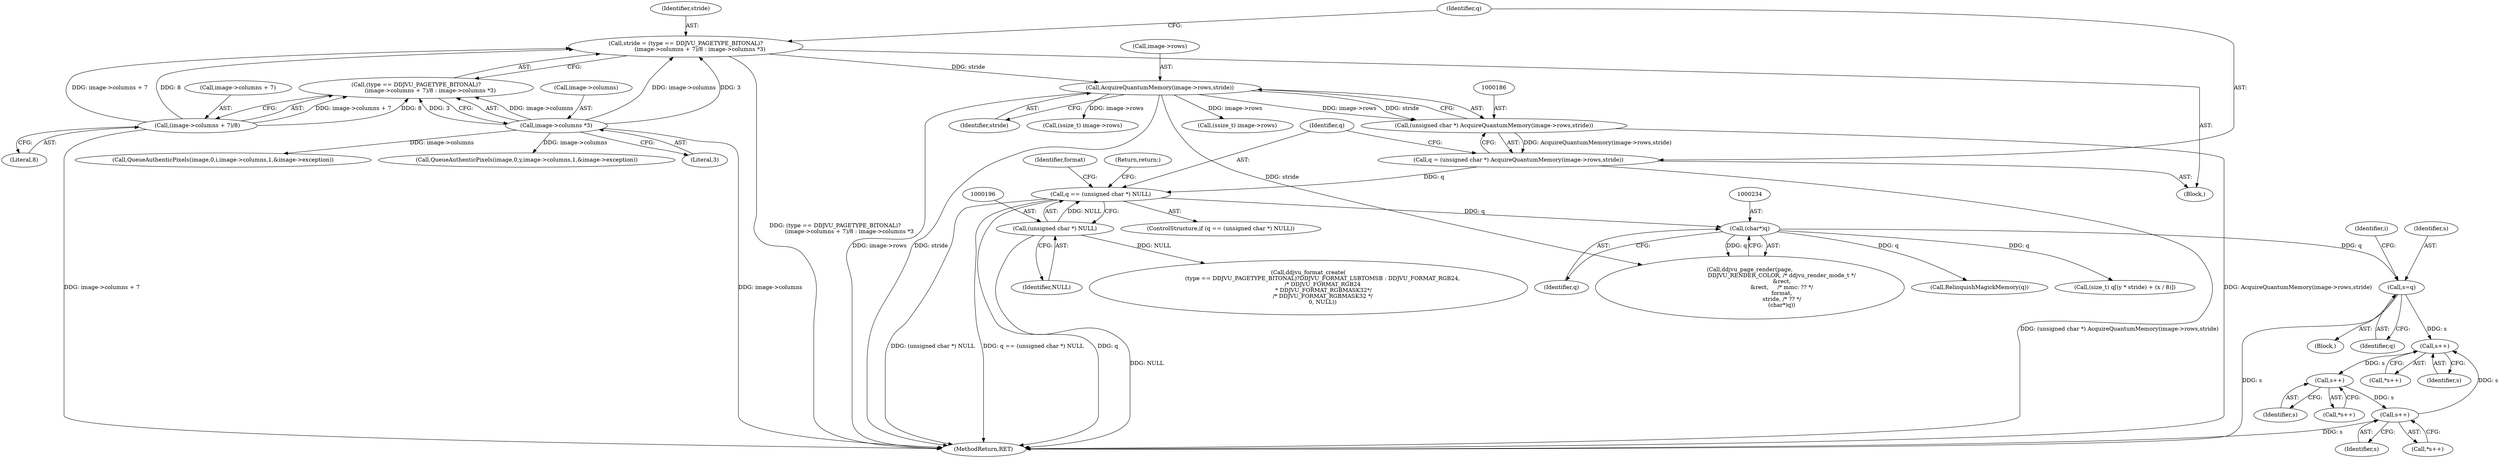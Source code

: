digraph "0_ImageMagick_f6e9d0d9955e85bdd7540b251cd50d598dacc5e6_12@pointer" {
"1000386" [label="(Call,s=q)"];
"1000233" [label="(Call,(char*)q)"];
"1000193" [label="(Call,q == (unsigned char *) NULL)"];
"1000183" [label="(Call,q = (unsigned char *) AcquireQuantumMemory(image->rows,stride))"];
"1000185" [label="(Call,(unsigned char *) AcquireQuantumMemory(image->rows,stride))"];
"1000187" [label="(Call,AcquireQuantumMemory(image->rows,stride))"];
"1000165" [label="(Call,stride = (type == DDJVU_PAGETYPE_BITONAL)?\n                (image->columns + 7)/8 : image->columns *3)"];
"1000171" [label="(Call,(image->columns + 7)/8)"];
"1000178" [label="(Call,image->columns *3)"];
"1000195" [label="(Call,(unsigned char *) NULL)"];
"1000451" [label="(Call,s++)"];
"1000457" [label="(Call,s++)"];
"1000463" [label="(Call,s++)"];
"1000391" [label="(Identifier,i)"];
"1000183" [label="(Call,q = (unsigned char *) AcquireQuantumMemory(image->rows,stride))"];
"1000193" [label="(Call,q == (unsigned char *) NULL)"];
"1000451" [label="(Call,s++)"];
"1000197" [label="(Identifier,NULL)"];
"1000167" [label="(Call,(type == DDJVU_PAGETYPE_BITONAL)?\n                (image->columns + 7)/8 : image->columns *3)"];
"1000178" [label="(Call,image->columns *3)"];
"1000457" [label="(Call,s++)"];
"1000191" [label="(Identifier,stride)"];
"1000386" [label="(Call,s=q)"];
"1000258" [label="(Call,(ssize_t) image->rows)"];
"1000450" [label="(Call,*s++)"];
"1000233" [label="(Call,(char*)q)"];
"1000318" [label="(Call,(size_t) q[(y * stride) + (x / 8)])"];
"1000463" [label="(Call,s++)"];
"1000192" [label="(ControlStructure,if (q == (unsigned char *) NULL))"];
"1000235" [label="(Identifier,q)"];
"1000481" [label="(MethodReturn,RET)"];
"1000194" [label="(Identifier,q)"];
"1000185" [label="(Call,(unsigned char *) AcquireQuantumMemory(image->rows,stride))"];
"1000395" [label="(Call,(ssize_t) image->rows)"];
"1000172" [label="(Call,image->columns + 7)"];
"1000464" [label="(Identifier,s)"];
"1000198" [label="(Return,return;)"];
"1000184" [label="(Identifier,q)"];
"1000166" [label="(Identifier,stride)"];
"1000201" [label="(Call,ddjvu_format_create(\n                (type == DDJVU_PAGETYPE_BITONAL)?DDJVU_FORMAT_LSBTOMSB : DDJVU_FORMAT_RGB24,\n                /* DDJVU_FORMAT_RGB24\n                 * DDJVU_FORMAT_RGBMASK32*/\n                /* DDJVU_FORMAT_RGBMASK32 */\n                0, NULL))"];
"1000200" [label="(Identifier,format)"];
"1000179" [label="(Call,image->columns)"];
"1000165" [label="(Call,stride = (type == DDJVU_PAGETYPE_BITONAL)?\n                (image->columns + 7)/8 : image->columns *3)"];
"1000387" [label="(Identifier,s)"];
"1000456" [label="(Call,*s++)"];
"1000195" [label="(Call,(unsigned char *) NULL)"];
"1000224" [label="(Call,ddjvu_page_render(page,\n                                    DDJVU_RENDER_COLOR, /* ddjvu_render_mode_t */\n                                    &rect,\n                                    &rect,     /* mmc: ?? */\n                                    format,\n                                    stride, /* ?? */\n                                    (char*)q))"];
"1000458" [label="(Identifier,s)"];
"1000177" [label="(Literal,8)"];
"1000479" [label="(Call,RelinquishMagickMemory(q))"];
"1000388" [label="(Identifier,q)"];
"1000380" [label="(Block,)"];
"1000188" [label="(Call,image->rows)"];
"1000182" [label="(Literal,3)"];
"1000122" [label="(Block,)"];
"1000462" [label="(Call,*s++)"];
"1000414" [label="(Call,QueueAuthenticPixels(image,0,i,image->columns,1,&image->exception))"];
"1000269" [label="(Call,QueueAuthenticPixels(image,0,y,image->columns,1,&image->exception))"];
"1000452" [label="(Identifier,s)"];
"1000187" [label="(Call,AcquireQuantumMemory(image->rows,stride))"];
"1000171" [label="(Call,(image->columns + 7)/8)"];
"1000386" -> "1000380"  [label="AST: "];
"1000386" -> "1000388"  [label="CFG: "];
"1000387" -> "1000386"  [label="AST: "];
"1000388" -> "1000386"  [label="AST: "];
"1000391" -> "1000386"  [label="CFG: "];
"1000386" -> "1000481"  [label="DDG: s"];
"1000233" -> "1000386"  [label="DDG: q"];
"1000386" -> "1000451"  [label="DDG: s"];
"1000233" -> "1000224"  [label="AST: "];
"1000233" -> "1000235"  [label="CFG: "];
"1000234" -> "1000233"  [label="AST: "];
"1000235" -> "1000233"  [label="AST: "];
"1000224" -> "1000233"  [label="CFG: "];
"1000233" -> "1000224"  [label="DDG: q"];
"1000193" -> "1000233"  [label="DDG: q"];
"1000233" -> "1000318"  [label="DDG: q"];
"1000233" -> "1000479"  [label="DDG: q"];
"1000193" -> "1000192"  [label="AST: "];
"1000193" -> "1000195"  [label="CFG: "];
"1000194" -> "1000193"  [label="AST: "];
"1000195" -> "1000193"  [label="AST: "];
"1000198" -> "1000193"  [label="CFG: "];
"1000200" -> "1000193"  [label="CFG: "];
"1000193" -> "1000481"  [label="DDG: q"];
"1000193" -> "1000481"  [label="DDG: (unsigned char *) NULL"];
"1000193" -> "1000481"  [label="DDG: q == (unsigned char *) NULL"];
"1000183" -> "1000193"  [label="DDG: q"];
"1000195" -> "1000193"  [label="DDG: NULL"];
"1000183" -> "1000122"  [label="AST: "];
"1000183" -> "1000185"  [label="CFG: "];
"1000184" -> "1000183"  [label="AST: "];
"1000185" -> "1000183"  [label="AST: "];
"1000194" -> "1000183"  [label="CFG: "];
"1000183" -> "1000481"  [label="DDG: (unsigned char *) AcquireQuantumMemory(image->rows,stride)"];
"1000185" -> "1000183"  [label="DDG: AcquireQuantumMemory(image->rows,stride)"];
"1000185" -> "1000187"  [label="CFG: "];
"1000186" -> "1000185"  [label="AST: "];
"1000187" -> "1000185"  [label="AST: "];
"1000185" -> "1000481"  [label="DDG: AcquireQuantumMemory(image->rows,stride)"];
"1000187" -> "1000185"  [label="DDG: image->rows"];
"1000187" -> "1000185"  [label="DDG: stride"];
"1000187" -> "1000191"  [label="CFG: "];
"1000188" -> "1000187"  [label="AST: "];
"1000191" -> "1000187"  [label="AST: "];
"1000187" -> "1000481"  [label="DDG: image->rows"];
"1000187" -> "1000481"  [label="DDG: stride"];
"1000165" -> "1000187"  [label="DDG: stride"];
"1000187" -> "1000224"  [label="DDG: stride"];
"1000187" -> "1000258"  [label="DDG: image->rows"];
"1000187" -> "1000395"  [label="DDG: image->rows"];
"1000165" -> "1000122"  [label="AST: "];
"1000165" -> "1000167"  [label="CFG: "];
"1000166" -> "1000165"  [label="AST: "];
"1000167" -> "1000165"  [label="AST: "];
"1000184" -> "1000165"  [label="CFG: "];
"1000165" -> "1000481"  [label="DDG: (type == DDJVU_PAGETYPE_BITONAL)?\n                (image->columns + 7)/8 : image->columns *3"];
"1000171" -> "1000165"  [label="DDG: image->columns + 7"];
"1000171" -> "1000165"  [label="DDG: 8"];
"1000178" -> "1000165"  [label="DDG: image->columns"];
"1000178" -> "1000165"  [label="DDG: 3"];
"1000171" -> "1000167"  [label="AST: "];
"1000171" -> "1000177"  [label="CFG: "];
"1000172" -> "1000171"  [label="AST: "];
"1000177" -> "1000171"  [label="AST: "];
"1000167" -> "1000171"  [label="CFG: "];
"1000171" -> "1000481"  [label="DDG: image->columns + 7"];
"1000171" -> "1000167"  [label="DDG: image->columns + 7"];
"1000171" -> "1000167"  [label="DDG: 8"];
"1000178" -> "1000167"  [label="AST: "];
"1000178" -> "1000182"  [label="CFG: "];
"1000179" -> "1000178"  [label="AST: "];
"1000182" -> "1000178"  [label="AST: "];
"1000167" -> "1000178"  [label="CFG: "];
"1000178" -> "1000481"  [label="DDG: image->columns"];
"1000178" -> "1000167"  [label="DDG: image->columns"];
"1000178" -> "1000167"  [label="DDG: 3"];
"1000178" -> "1000269"  [label="DDG: image->columns"];
"1000178" -> "1000414"  [label="DDG: image->columns"];
"1000195" -> "1000197"  [label="CFG: "];
"1000196" -> "1000195"  [label="AST: "];
"1000197" -> "1000195"  [label="AST: "];
"1000195" -> "1000481"  [label="DDG: NULL"];
"1000195" -> "1000201"  [label="DDG: NULL"];
"1000451" -> "1000450"  [label="AST: "];
"1000451" -> "1000452"  [label="CFG: "];
"1000452" -> "1000451"  [label="AST: "];
"1000450" -> "1000451"  [label="CFG: "];
"1000463" -> "1000451"  [label="DDG: s"];
"1000451" -> "1000457"  [label="DDG: s"];
"1000457" -> "1000456"  [label="AST: "];
"1000457" -> "1000458"  [label="CFG: "];
"1000458" -> "1000457"  [label="AST: "];
"1000456" -> "1000457"  [label="CFG: "];
"1000457" -> "1000463"  [label="DDG: s"];
"1000463" -> "1000462"  [label="AST: "];
"1000463" -> "1000464"  [label="CFG: "];
"1000464" -> "1000463"  [label="AST: "];
"1000462" -> "1000463"  [label="CFG: "];
"1000463" -> "1000481"  [label="DDG: s"];
}
